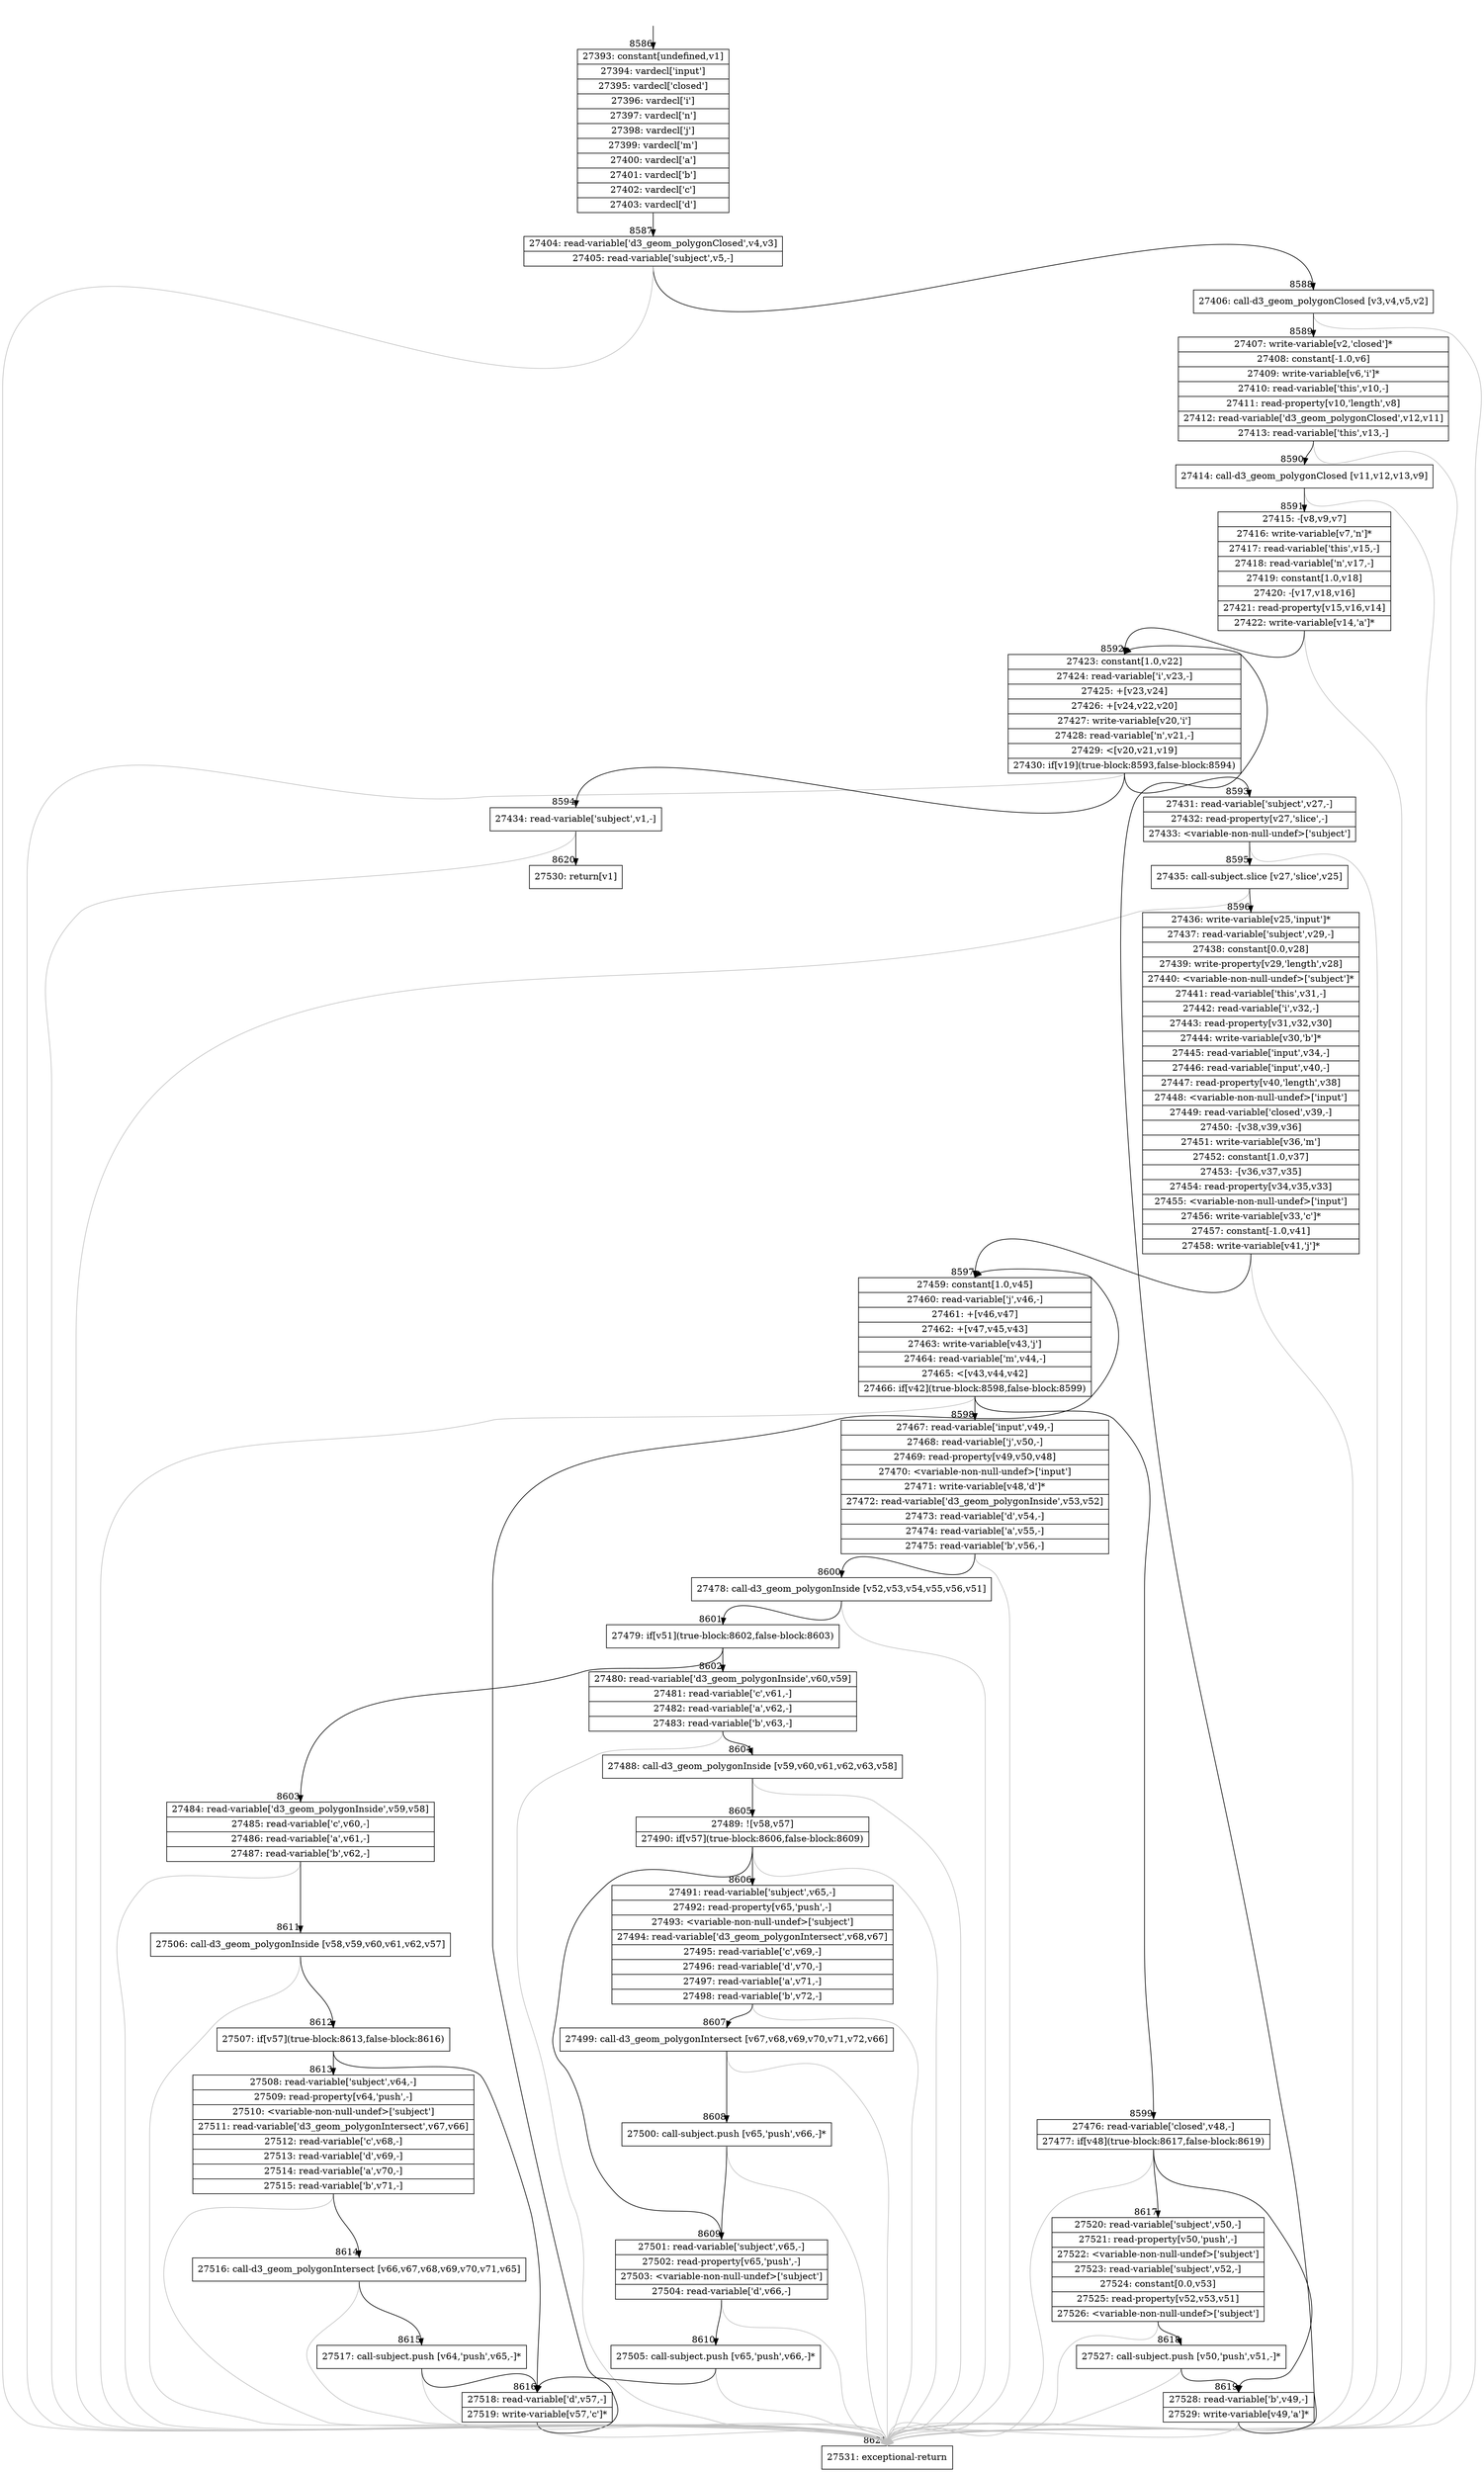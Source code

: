digraph {
rankdir="TD"
BB_entry817[shape=none,label=""];
BB_entry817 -> BB8586 [tailport=s, headport=n, headlabel="    8586"]
BB8586 [shape=record label="{27393: constant[undefined,v1]|27394: vardecl['input']|27395: vardecl['closed']|27396: vardecl['i']|27397: vardecl['n']|27398: vardecl['j']|27399: vardecl['m']|27400: vardecl['a']|27401: vardecl['b']|27402: vardecl['c']|27403: vardecl['d']}" ] 
BB8586 -> BB8587 [tailport=s, headport=n, headlabel="      8587"]
BB8587 [shape=record label="{27404: read-variable['d3_geom_polygonClosed',v4,v3]|27405: read-variable['subject',v5,-]}" ] 
BB8587 -> BB8588 [tailport=s, headport=n, headlabel="      8588"]
BB8587 -> BB8621 [tailport=s, headport=n, color=gray, headlabel="      8621"]
BB8588 [shape=record label="{27406: call-d3_geom_polygonClosed [v3,v4,v5,v2]}" ] 
BB8588 -> BB8589 [tailport=s, headport=n, headlabel="      8589"]
BB8588 -> BB8621 [tailport=s, headport=n, color=gray]
BB8589 [shape=record label="{27407: write-variable[v2,'closed']*|27408: constant[-1.0,v6]|27409: write-variable[v6,'i']*|27410: read-variable['this',v10,-]|27411: read-property[v10,'length',v8]|27412: read-variable['d3_geom_polygonClosed',v12,v11]|27413: read-variable['this',v13,-]}" ] 
BB8589 -> BB8590 [tailport=s, headport=n, headlabel="      8590"]
BB8589 -> BB8621 [tailport=s, headport=n, color=gray]
BB8590 [shape=record label="{27414: call-d3_geom_polygonClosed [v11,v12,v13,v9]}" ] 
BB8590 -> BB8591 [tailport=s, headport=n, headlabel="      8591"]
BB8590 -> BB8621 [tailport=s, headport=n, color=gray]
BB8591 [shape=record label="{27415: -[v8,v9,v7]|27416: write-variable[v7,'n']*|27417: read-variable['this',v15,-]|27418: read-variable['n',v17,-]|27419: constant[1.0,v18]|27420: -[v17,v18,v16]|27421: read-property[v15,v16,v14]|27422: write-variable[v14,'a']*}" ] 
BB8591 -> BB8592 [tailport=s, headport=n, headlabel="      8592"]
BB8591 -> BB8621 [tailport=s, headport=n, color=gray]
BB8592 [shape=record label="{27423: constant[1.0,v22]|27424: read-variable['i',v23,-]|27425: +[v23,v24]|27426: +[v24,v22,v20]|27427: write-variable[v20,'i']|27428: read-variable['n',v21,-]|27429: \<[v20,v21,v19]|27430: if[v19](true-block:8593,false-block:8594)}" ] 
BB8592 -> BB8593 [tailport=s, headport=n, headlabel="      8593"]
BB8592 -> BB8594 [tailport=s, headport=n, headlabel="      8594"]
BB8592 -> BB8621 [tailport=s, headport=n, color=gray]
BB8593 [shape=record label="{27431: read-variable['subject',v27,-]|27432: read-property[v27,'slice',-]|27433: \<variable-non-null-undef\>['subject']}" ] 
BB8593 -> BB8595 [tailport=s, headport=n, headlabel="      8595"]
BB8593 -> BB8621 [tailport=s, headport=n, color=gray]
BB8594 [shape=record label="{27434: read-variable['subject',v1,-]}" ] 
BB8594 -> BB8620 [tailport=s, headport=n, headlabel="      8620"]
BB8594 -> BB8621 [tailport=s, headport=n, color=gray]
BB8595 [shape=record label="{27435: call-subject.slice [v27,'slice',v25]}" ] 
BB8595 -> BB8596 [tailport=s, headport=n, headlabel="      8596"]
BB8595 -> BB8621 [tailport=s, headport=n, color=gray]
BB8596 [shape=record label="{27436: write-variable[v25,'input']*|27437: read-variable['subject',v29,-]|27438: constant[0.0,v28]|27439: write-property[v29,'length',v28]|27440: \<variable-non-null-undef\>['subject']*|27441: read-variable['this',v31,-]|27442: read-variable['i',v32,-]|27443: read-property[v31,v32,v30]|27444: write-variable[v30,'b']*|27445: read-variable['input',v34,-]|27446: read-variable['input',v40,-]|27447: read-property[v40,'length',v38]|27448: \<variable-non-null-undef\>['input']|27449: read-variable['closed',v39,-]|27450: -[v38,v39,v36]|27451: write-variable[v36,'m']|27452: constant[1.0,v37]|27453: -[v36,v37,v35]|27454: read-property[v34,v35,v33]|27455: \<variable-non-null-undef\>['input']|27456: write-variable[v33,'c']*|27457: constant[-1.0,v41]|27458: write-variable[v41,'j']*}" ] 
BB8596 -> BB8597 [tailport=s, headport=n, headlabel="      8597"]
BB8596 -> BB8621 [tailport=s, headport=n, color=gray]
BB8597 [shape=record label="{27459: constant[1.0,v45]|27460: read-variable['j',v46,-]|27461: +[v46,v47]|27462: +[v47,v45,v43]|27463: write-variable[v43,'j']|27464: read-variable['m',v44,-]|27465: \<[v43,v44,v42]|27466: if[v42](true-block:8598,false-block:8599)}" ] 
BB8597 -> BB8598 [tailport=s, headport=n, headlabel="      8598"]
BB8597 -> BB8599 [tailport=s, headport=n, headlabel="      8599"]
BB8597 -> BB8621 [tailport=s, headport=n, color=gray]
BB8598 [shape=record label="{27467: read-variable['input',v49,-]|27468: read-variable['j',v50,-]|27469: read-property[v49,v50,v48]|27470: \<variable-non-null-undef\>['input']|27471: write-variable[v48,'d']*|27472: read-variable['d3_geom_polygonInside',v53,v52]|27473: read-variable['d',v54,-]|27474: read-variable['a',v55,-]|27475: read-variable['b',v56,-]}" ] 
BB8598 -> BB8600 [tailport=s, headport=n, headlabel="      8600"]
BB8598 -> BB8621 [tailport=s, headport=n, color=gray]
BB8599 [shape=record label="{27476: read-variable['closed',v48,-]|27477: if[v48](true-block:8617,false-block:8619)}" ] 
BB8599 -> BB8617 [tailport=s, headport=n, headlabel="      8617"]
BB8599 -> BB8619 [tailport=s, headport=n, headlabel="      8619"]
BB8599 -> BB8621 [tailport=s, headport=n, color=gray]
BB8600 [shape=record label="{27478: call-d3_geom_polygonInside [v52,v53,v54,v55,v56,v51]}" ] 
BB8600 -> BB8601 [tailport=s, headport=n, headlabel="      8601"]
BB8600 -> BB8621 [tailport=s, headport=n, color=gray]
BB8601 [shape=record label="{27479: if[v51](true-block:8602,false-block:8603)}" ] 
BB8601 -> BB8602 [tailport=s, headport=n, headlabel="      8602"]
BB8601 -> BB8603 [tailport=s, headport=n, headlabel="      8603"]
BB8602 [shape=record label="{27480: read-variable['d3_geom_polygonInside',v60,v59]|27481: read-variable['c',v61,-]|27482: read-variable['a',v62,-]|27483: read-variable['b',v63,-]}" ] 
BB8602 -> BB8604 [tailport=s, headport=n, headlabel="      8604"]
BB8602 -> BB8621 [tailport=s, headport=n, color=gray]
BB8603 [shape=record label="{27484: read-variable['d3_geom_polygonInside',v59,v58]|27485: read-variable['c',v60,-]|27486: read-variable['a',v61,-]|27487: read-variable['b',v62,-]}" ] 
BB8603 -> BB8611 [tailport=s, headport=n, headlabel="      8611"]
BB8603 -> BB8621 [tailport=s, headport=n, color=gray]
BB8604 [shape=record label="{27488: call-d3_geom_polygonInside [v59,v60,v61,v62,v63,v58]}" ] 
BB8604 -> BB8605 [tailport=s, headport=n, headlabel="      8605"]
BB8604 -> BB8621 [tailport=s, headport=n, color=gray]
BB8605 [shape=record label="{27489: ![v58,v57]|27490: if[v57](true-block:8606,false-block:8609)}" ] 
BB8605 -> BB8606 [tailport=s, headport=n, headlabel="      8606"]
BB8605 -> BB8609 [tailport=s, headport=n, headlabel="      8609"]
BB8605 -> BB8621 [tailport=s, headport=n, color=gray]
BB8606 [shape=record label="{27491: read-variable['subject',v65,-]|27492: read-property[v65,'push',-]|27493: \<variable-non-null-undef\>['subject']|27494: read-variable['d3_geom_polygonIntersect',v68,v67]|27495: read-variable['c',v69,-]|27496: read-variable['d',v70,-]|27497: read-variable['a',v71,-]|27498: read-variable['b',v72,-]}" ] 
BB8606 -> BB8607 [tailport=s, headport=n, headlabel="      8607"]
BB8606 -> BB8621 [tailport=s, headport=n, color=gray]
BB8607 [shape=record label="{27499: call-d3_geom_polygonIntersect [v67,v68,v69,v70,v71,v72,v66]}" ] 
BB8607 -> BB8608 [tailport=s, headport=n, headlabel="      8608"]
BB8607 -> BB8621 [tailport=s, headport=n, color=gray]
BB8608 [shape=record label="{27500: call-subject.push [v65,'push',v66,-]*}" ] 
BB8608 -> BB8609 [tailport=s, headport=n]
BB8608 -> BB8621 [tailport=s, headport=n, color=gray]
BB8609 [shape=record label="{27501: read-variable['subject',v65,-]|27502: read-property[v65,'push',-]|27503: \<variable-non-null-undef\>['subject']|27504: read-variable['d',v66,-]}" ] 
BB8609 -> BB8610 [tailport=s, headport=n, headlabel="      8610"]
BB8609 -> BB8621 [tailport=s, headport=n, color=gray]
BB8610 [shape=record label="{27505: call-subject.push [v65,'push',v66,-]*}" ] 
BB8610 -> BB8616 [tailport=s, headport=n, headlabel="      8616"]
BB8610 -> BB8621 [tailport=s, headport=n, color=gray]
BB8611 [shape=record label="{27506: call-d3_geom_polygonInside [v58,v59,v60,v61,v62,v57]}" ] 
BB8611 -> BB8612 [tailport=s, headport=n, headlabel="      8612"]
BB8611 -> BB8621 [tailport=s, headport=n, color=gray]
BB8612 [shape=record label="{27507: if[v57](true-block:8613,false-block:8616)}" ] 
BB8612 -> BB8613 [tailport=s, headport=n, headlabel="      8613"]
BB8612 -> BB8616 [tailport=s, headport=n]
BB8613 [shape=record label="{27508: read-variable['subject',v64,-]|27509: read-property[v64,'push',-]|27510: \<variable-non-null-undef\>['subject']|27511: read-variable['d3_geom_polygonIntersect',v67,v66]|27512: read-variable['c',v68,-]|27513: read-variable['d',v69,-]|27514: read-variable['a',v70,-]|27515: read-variable['b',v71,-]}" ] 
BB8613 -> BB8614 [tailport=s, headport=n, headlabel="      8614"]
BB8613 -> BB8621 [tailport=s, headport=n, color=gray]
BB8614 [shape=record label="{27516: call-d3_geom_polygonIntersect [v66,v67,v68,v69,v70,v71,v65]}" ] 
BB8614 -> BB8615 [tailport=s, headport=n, headlabel="      8615"]
BB8614 -> BB8621 [tailport=s, headport=n, color=gray]
BB8615 [shape=record label="{27517: call-subject.push [v64,'push',v65,-]*}" ] 
BB8615 -> BB8616 [tailport=s, headport=n]
BB8615 -> BB8621 [tailport=s, headport=n, color=gray]
BB8616 [shape=record label="{27518: read-variable['d',v57,-]|27519: write-variable[v57,'c']*}" ] 
BB8616 -> BB8597 [tailport=s, headport=n]
BB8616 -> BB8621 [tailport=s, headport=n, color=gray]
BB8617 [shape=record label="{27520: read-variable['subject',v50,-]|27521: read-property[v50,'push',-]|27522: \<variable-non-null-undef\>['subject']|27523: read-variable['subject',v52,-]|27524: constant[0.0,v53]|27525: read-property[v52,v53,v51]|27526: \<variable-non-null-undef\>['subject']}" ] 
BB8617 -> BB8618 [tailport=s, headport=n, headlabel="      8618"]
BB8617 -> BB8621 [tailport=s, headport=n, color=gray]
BB8618 [shape=record label="{27527: call-subject.push [v50,'push',v51,-]*}" ] 
BB8618 -> BB8619 [tailport=s, headport=n]
BB8618 -> BB8621 [tailport=s, headport=n, color=gray]
BB8619 [shape=record label="{27528: read-variable['b',v49,-]|27529: write-variable[v49,'a']*}" ] 
BB8619 -> BB8592 [tailport=s, headport=n]
BB8619 -> BB8621 [tailport=s, headport=n, color=gray]
BB8620 [shape=record label="{27530: return[v1]}" ] 
BB8621 [shape=record label="{27531: exceptional-return}" ] 
//#$~ 4882
}
